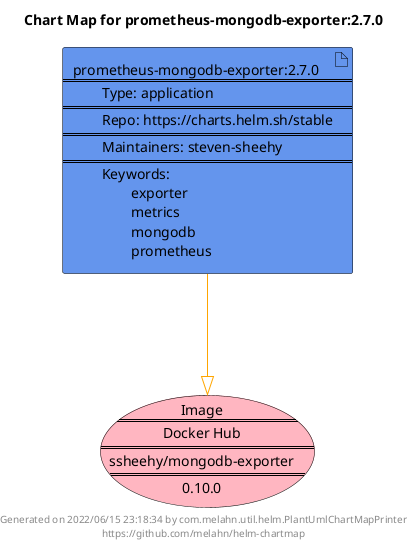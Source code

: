 @startuml
skinparam linetype ortho
skinparam backgroundColor white
skinparam usecaseBorderColor black
skinparam usecaseArrowColor LightSlateGray
skinparam artifactBorderColor black
skinparam artifactArrowColor LightSlateGray

title Chart Map for prometheus-mongodb-exporter:2.7.0

'There is one referenced Helm Chart
artifact "prometheus-mongodb-exporter:2.7.0\n====\n\tType: application\n====\n\tRepo: https://charts.helm.sh/stable\n====\n\tMaintainers: steven-sheehy\n====\n\tKeywords: \n\t\texporter\n\t\tmetrics\n\t\tmongodb\n\t\tprometheus" as prometheus_mongodb_exporter_2_7_0 #CornflowerBlue

'There is one referenced Docker Image
usecase "Image\n====\nDocker Hub\n====\nssheehy/mongodb-exporter\n====\n0.10.0" as ssheehy_mongodb_exporter_0_10_0 #LightPink

'Chart Dependencies
prometheus_mongodb_exporter_2_7_0--[#orange]-|>ssheehy_mongodb_exporter_0_10_0

center footer Generated on 2022/06/15 23:18:34 by com.melahn.util.helm.PlantUmlChartMapPrinter\nhttps://github.com/melahn/helm-chartmap
@enduml
